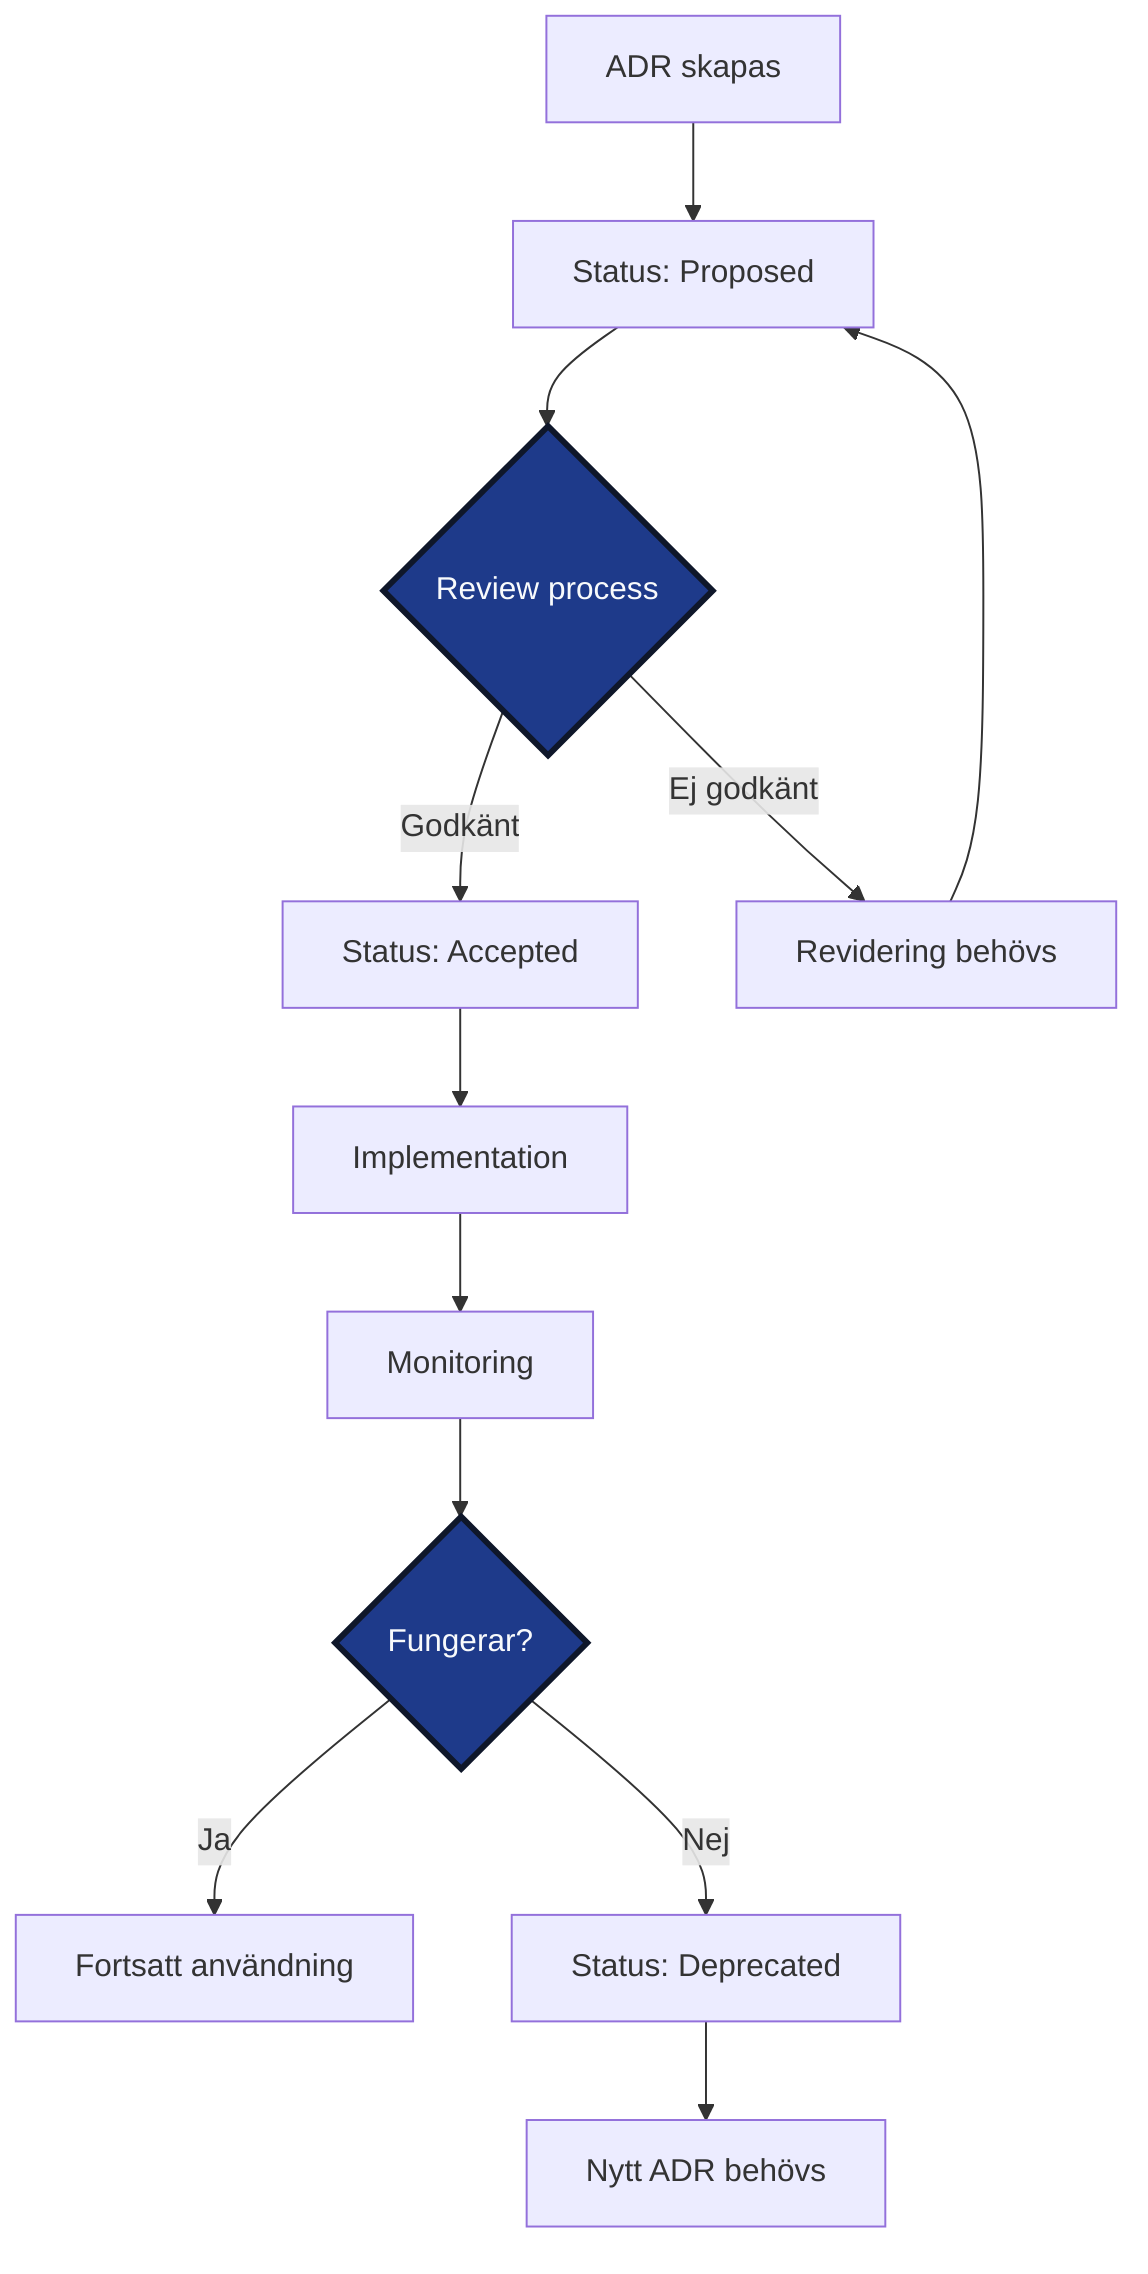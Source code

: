graph TD
    A[ADR skapas]:::kv-primary --> B[Status: Proposed]:::kv-highlight
    B --> C{Review process}:::kv-decision
    C -->|Godkänt| D[Status: Accepted]:::kv-accent
    C -->|Ej godkänt| E[Revidering behövs]:::kv-muted
    E --> B
    D --> F[Implementation]:::kv-accent
    F --> G[Monitoring]:::kv-highlight
    G --> H{Fungerar?}:::kv-decision
    H -->|Ja| I[Fortsatt användning]:::kv-accent
    H -->|Nej| J[Status: Deprecated]:::kv-muted
    J --> K[Nytt ADR behövs]:::kv-pattern

    classDef kv-decision fill:#1E3A8A,stroke:#0F172A,color:#F8FAFC,stroke-width:3px
    class C,H kv-decision